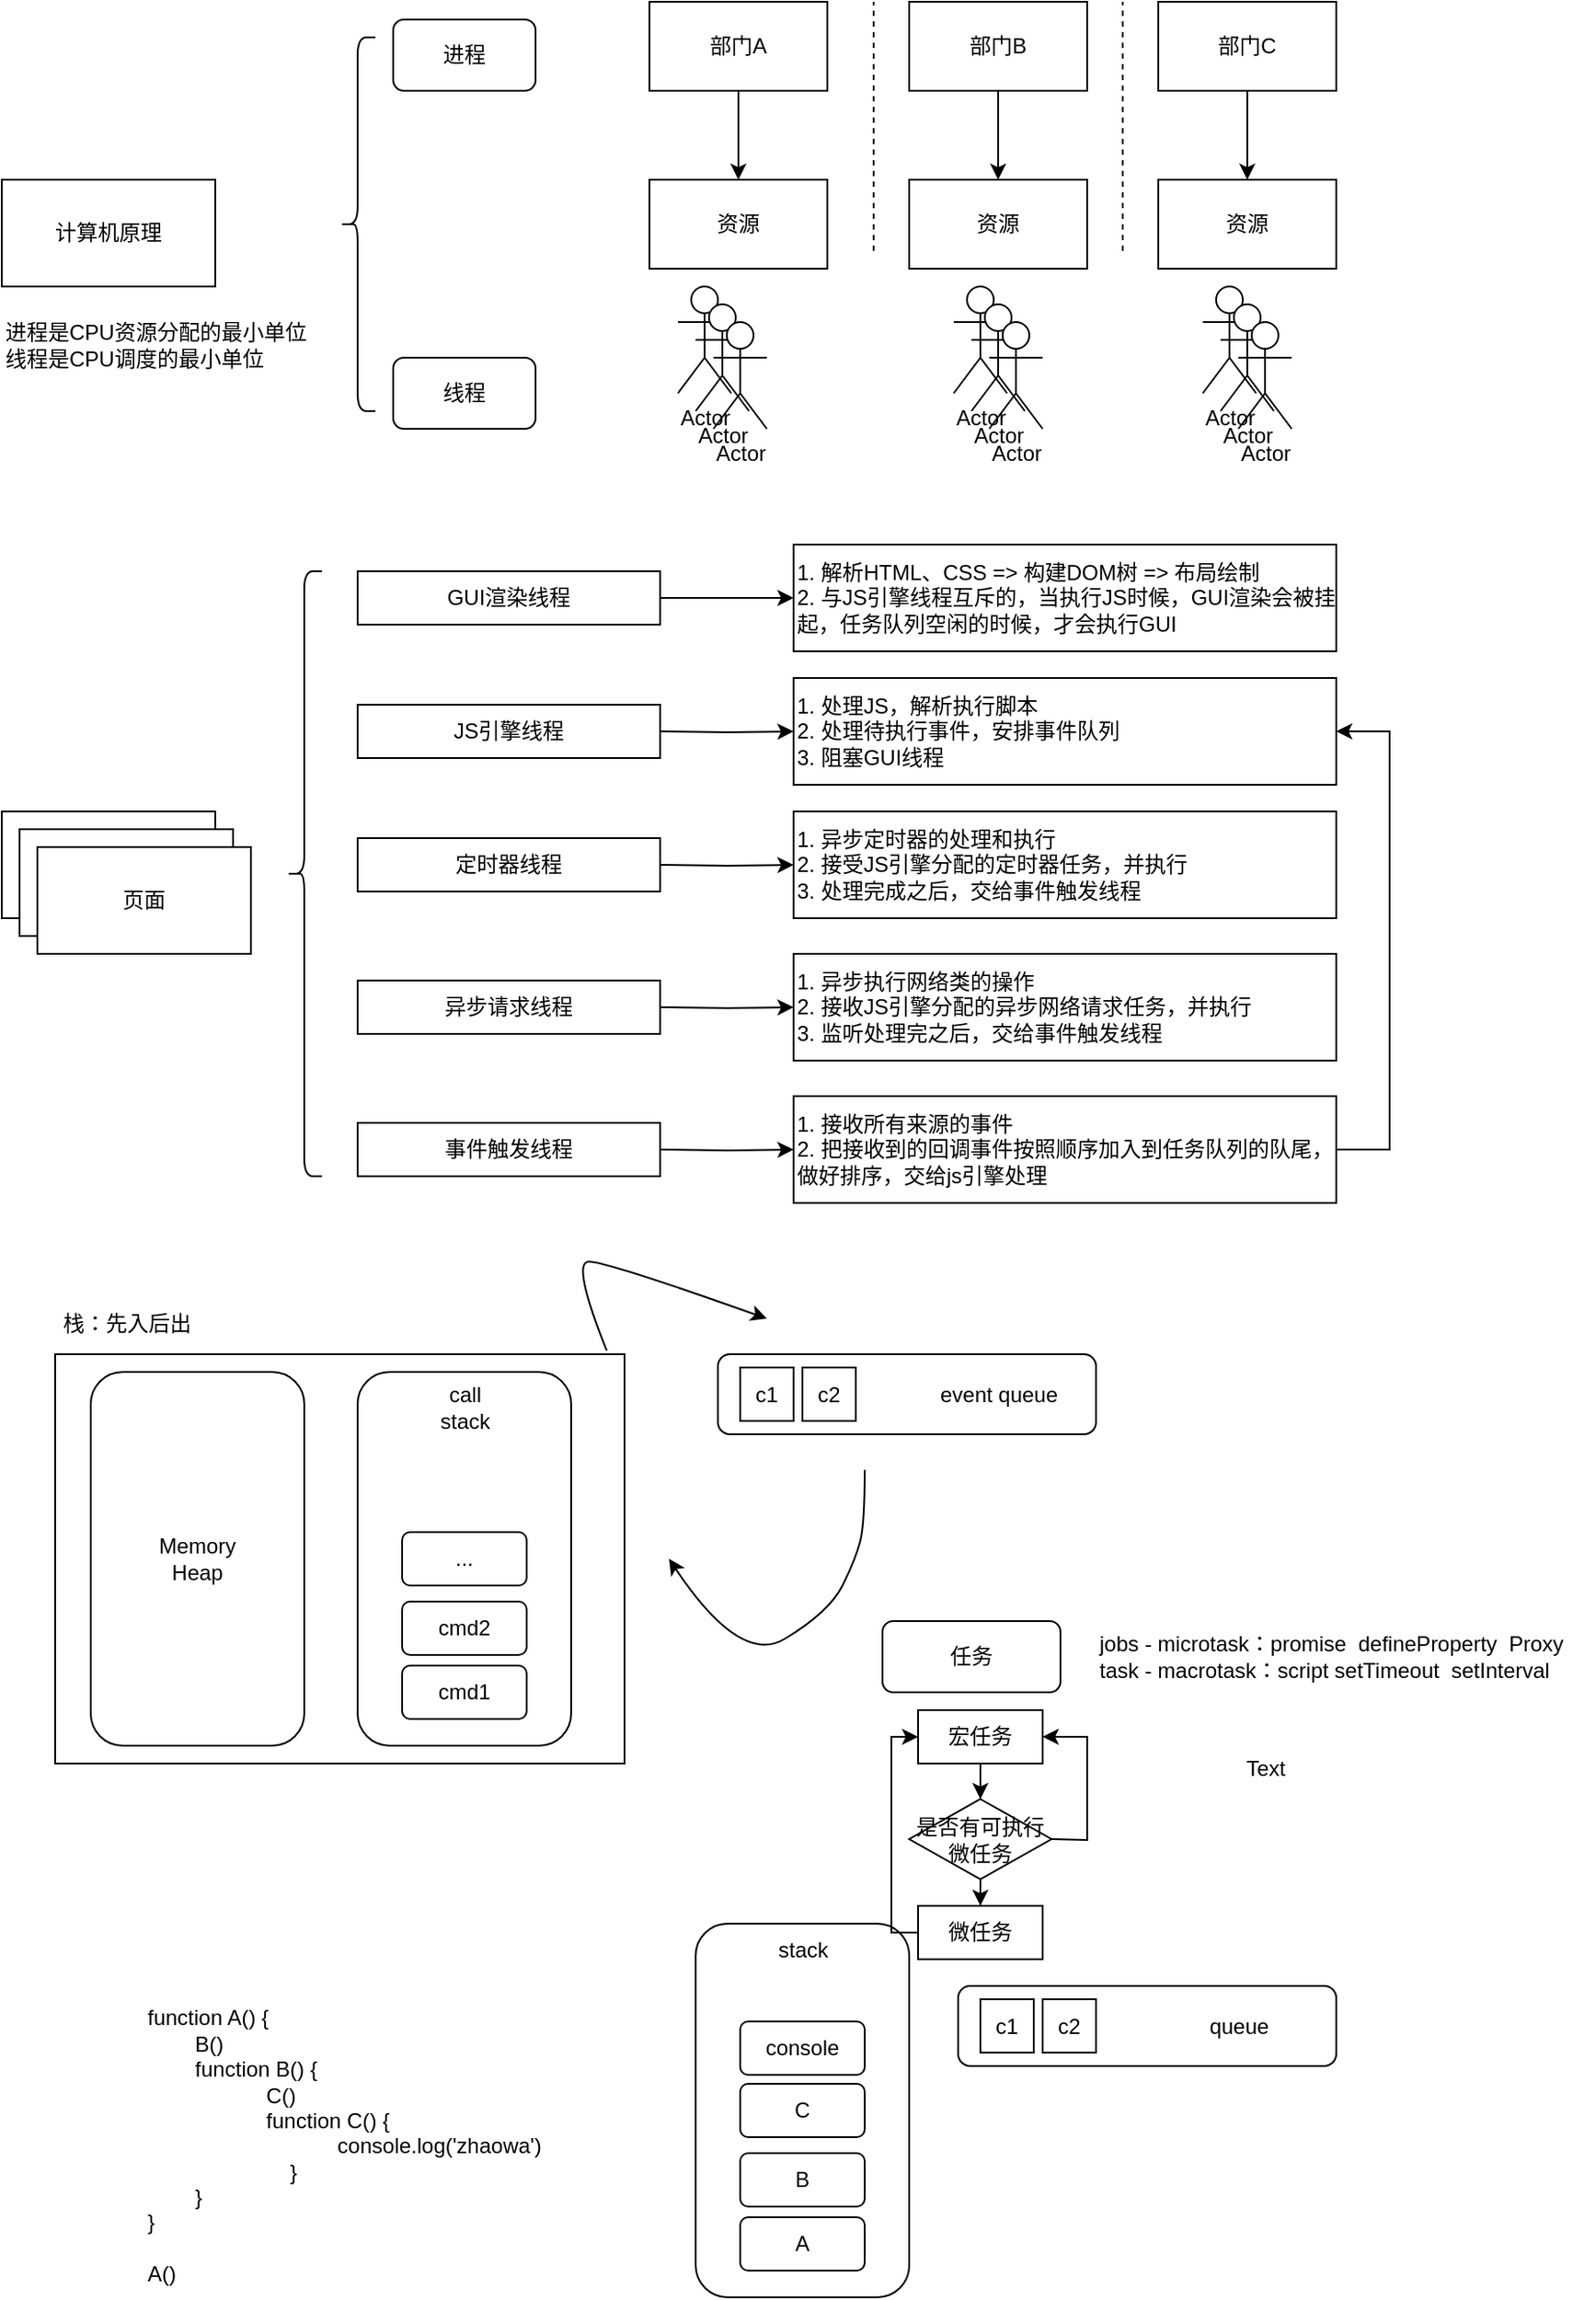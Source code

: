 <mxfile version="24.5.2" type="github">
  <diagram id="He9vBWbcdAwZbw53MV5B" name="Page-1">
    <mxGraphModel dx="1302" dy="754" grid="0" gridSize="10" guides="1" tooltips="1" connect="1" arrows="1" fold="1" page="1" pageScale="1" pageWidth="827" pageHeight="1169" math="0" shadow="0">
      <root>
        <mxCell id="0" />
        <mxCell id="1" parent="0" />
        <mxCell id="VP4OSwgrRRaI7eU7mROd-63" value="" style="rounded=1;whiteSpace=wrap;html=1;" parent="1" vertex="1">
          <mxGeometry x="587.5" y="1165" width="212.5" height="45" as="geometry" />
        </mxCell>
        <mxCell id="VP4OSwgrRRaI7eU7mROd-1" value="计算机原理" style="rounded=0;whiteSpace=wrap;html=1;" parent="1" vertex="1">
          <mxGeometry x="50" y="150" width="120" height="60" as="geometry" />
        </mxCell>
        <mxCell id="VP4OSwgrRRaI7eU7mROd-2" value="进程是CPU资源分配的最小单位&lt;div&gt;线程是CPU调度的最小单位&lt;/div&gt;" style="text;html=1;align=left;verticalAlign=middle;resizable=0;points=[];autosize=1;strokeColor=none;fillColor=none;" parent="1" vertex="1">
          <mxGeometry x="50" y="223" width="190" height="40" as="geometry" />
        </mxCell>
        <mxCell id="VP4OSwgrRRaI7eU7mROd-9" value="" style="edgeStyle=orthogonalEdgeStyle;rounded=0;orthogonalLoop=1;jettySize=auto;html=1;" parent="1" source="VP4OSwgrRRaI7eU7mROd-3" target="VP4OSwgrRRaI7eU7mROd-8" edge="1">
          <mxGeometry relative="1" as="geometry" />
        </mxCell>
        <mxCell id="VP4OSwgrRRaI7eU7mROd-3" value="部门A" style="rounded=0;whiteSpace=wrap;html=1;" parent="1" vertex="1">
          <mxGeometry x="414" y="50" width="100" height="50" as="geometry" />
        </mxCell>
        <mxCell id="VP4OSwgrRRaI7eU7mROd-11" value="" style="edgeStyle=orthogonalEdgeStyle;rounded=0;orthogonalLoop=1;jettySize=auto;html=1;" parent="1" source="VP4OSwgrRRaI7eU7mROd-4" target="VP4OSwgrRRaI7eU7mROd-10" edge="1">
          <mxGeometry relative="1" as="geometry" />
        </mxCell>
        <mxCell id="VP4OSwgrRRaI7eU7mROd-4" value="部门B" style="rounded=0;whiteSpace=wrap;html=1;" parent="1" vertex="1">
          <mxGeometry x="560" y="50" width="100" height="50" as="geometry" />
        </mxCell>
        <mxCell id="VP4OSwgrRRaI7eU7mROd-13" value="" style="edgeStyle=orthogonalEdgeStyle;rounded=0;orthogonalLoop=1;jettySize=auto;html=1;" parent="1" source="VP4OSwgrRRaI7eU7mROd-5" target="VP4OSwgrRRaI7eU7mROd-12" edge="1">
          <mxGeometry relative="1" as="geometry" />
        </mxCell>
        <mxCell id="VP4OSwgrRRaI7eU7mROd-5" value="部门C" style="rounded=0;whiteSpace=wrap;html=1;" parent="1" vertex="1">
          <mxGeometry x="700" y="50" width="100" height="50" as="geometry" />
        </mxCell>
        <mxCell id="VP4OSwgrRRaI7eU7mROd-6" value="" style="endArrow=none;dashed=1;html=1;rounded=0;" parent="1" edge="1">
          <mxGeometry width="50" height="50" relative="1" as="geometry">
            <mxPoint x="540" y="190" as="sourcePoint" />
            <mxPoint x="540" y="50" as="targetPoint" />
          </mxGeometry>
        </mxCell>
        <mxCell id="VP4OSwgrRRaI7eU7mROd-7" value="" style="endArrow=none;dashed=1;html=1;rounded=0;" parent="1" edge="1">
          <mxGeometry width="50" height="50" relative="1" as="geometry">
            <mxPoint x="680" y="190" as="sourcePoint" />
            <mxPoint x="680" y="50" as="targetPoint" />
          </mxGeometry>
        </mxCell>
        <mxCell id="VP4OSwgrRRaI7eU7mROd-8" value="资源" style="rounded=0;whiteSpace=wrap;html=1;" parent="1" vertex="1">
          <mxGeometry x="414" y="150" width="100" height="50" as="geometry" />
        </mxCell>
        <mxCell id="VP4OSwgrRRaI7eU7mROd-10" value="资源" style="rounded=0;whiteSpace=wrap;html=1;" parent="1" vertex="1">
          <mxGeometry x="560" y="150" width="100" height="50" as="geometry" />
        </mxCell>
        <mxCell id="VP4OSwgrRRaI7eU7mROd-12" value="资源" style="rounded=0;whiteSpace=wrap;html=1;" parent="1" vertex="1">
          <mxGeometry x="700" y="150" width="100" height="50" as="geometry" />
        </mxCell>
        <mxCell id="VP4OSwgrRRaI7eU7mROd-14" value="Actor" style="shape=umlActor;verticalLabelPosition=bottom;verticalAlign=top;html=1;outlineConnect=0;" parent="1" vertex="1">
          <mxGeometry x="430" y="210" width="30" height="60" as="geometry" />
        </mxCell>
        <mxCell id="VP4OSwgrRRaI7eU7mROd-15" value="Actor" style="shape=umlActor;verticalLabelPosition=bottom;verticalAlign=top;html=1;outlineConnect=0;" parent="1" vertex="1">
          <mxGeometry x="440" y="220" width="30" height="60" as="geometry" />
        </mxCell>
        <mxCell id="VP4OSwgrRRaI7eU7mROd-16" value="Actor" style="shape=umlActor;verticalLabelPosition=bottom;verticalAlign=top;html=1;outlineConnect=0;" parent="1" vertex="1">
          <mxGeometry x="450" y="230" width="30" height="60" as="geometry" />
        </mxCell>
        <mxCell id="VP4OSwgrRRaI7eU7mROd-17" value="Actor" style="shape=umlActor;verticalLabelPosition=bottom;verticalAlign=top;html=1;outlineConnect=0;" parent="1" vertex="1">
          <mxGeometry x="585" y="210" width="30" height="60" as="geometry" />
        </mxCell>
        <mxCell id="VP4OSwgrRRaI7eU7mROd-18" value="Actor" style="shape=umlActor;verticalLabelPosition=bottom;verticalAlign=top;html=1;outlineConnect=0;" parent="1" vertex="1">
          <mxGeometry x="595" y="220" width="30" height="60" as="geometry" />
        </mxCell>
        <mxCell id="VP4OSwgrRRaI7eU7mROd-19" value="Actor" style="shape=umlActor;verticalLabelPosition=bottom;verticalAlign=top;html=1;outlineConnect=0;" parent="1" vertex="1">
          <mxGeometry x="605" y="230" width="30" height="60" as="geometry" />
        </mxCell>
        <mxCell id="VP4OSwgrRRaI7eU7mROd-20" value="Actor" style="shape=umlActor;verticalLabelPosition=bottom;verticalAlign=top;html=1;outlineConnect=0;" parent="1" vertex="1">
          <mxGeometry x="725" y="210" width="30" height="60" as="geometry" />
        </mxCell>
        <mxCell id="VP4OSwgrRRaI7eU7mROd-21" value="Actor" style="shape=umlActor;verticalLabelPosition=bottom;verticalAlign=top;html=1;outlineConnect=0;" parent="1" vertex="1">
          <mxGeometry x="735" y="220" width="30" height="60" as="geometry" />
        </mxCell>
        <mxCell id="VP4OSwgrRRaI7eU7mROd-22" value="Actor" style="shape=umlActor;verticalLabelPosition=bottom;verticalAlign=top;html=1;outlineConnect=0;" parent="1" vertex="1">
          <mxGeometry x="745" y="230" width="30" height="60" as="geometry" />
        </mxCell>
        <mxCell id="VP4OSwgrRRaI7eU7mROd-23" value="" style="shape=curlyBracket;whiteSpace=wrap;html=1;rounded=1;labelPosition=left;verticalLabelPosition=middle;align=right;verticalAlign=middle;" parent="1" vertex="1">
          <mxGeometry x="240" y="70" width="20" height="210" as="geometry" />
        </mxCell>
        <mxCell id="VP4OSwgrRRaI7eU7mROd-24" value="进程" style="rounded=1;whiteSpace=wrap;html=1;" parent="1" vertex="1">
          <mxGeometry x="270" y="60" width="80" height="40" as="geometry" />
        </mxCell>
        <mxCell id="VP4OSwgrRRaI7eU7mROd-25" value="线程" style="rounded=1;whiteSpace=wrap;html=1;" parent="1" vertex="1">
          <mxGeometry x="270" y="250" width="80" height="40" as="geometry" />
        </mxCell>
        <mxCell id="VP4OSwgrRRaI7eU7mROd-26" value="" style="rounded=0;whiteSpace=wrap;html=1;" parent="1" vertex="1">
          <mxGeometry x="50" y="505" width="120" height="60" as="geometry" />
        </mxCell>
        <mxCell id="VP4OSwgrRRaI7eU7mROd-27" value="" style="rounded=0;whiteSpace=wrap;html=1;" parent="1" vertex="1">
          <mxGeometry x="60" y="515" width="120" height="60" as="geometry" />
        </mxCell>
        <mxCell id="VP4OSwgrRRaI7eU7mROd-28" value="页面" style="rounded=0;whiteSpace=wrap;html=1;" parent="1" vertex="1">
          <mxGeometry x="70" y="525" width="120" height="60" as="geometry" />
        </mxCell>
        <mxCell id="VP4OSwgrRRaI7eU7mROd-29" value="" style="shape=curlyBracket;whiteSpace=wrap;html=1;rounded=1;labelPosition=left;verticalLabelPosition=middle;align=right;verticalAlign=middle;" parent="1" vertex="1">
          <mxGeometry x="210" y="370" width="20" height="340" as="geometry" />
        </mxCell>
        <mxCell id="VP4OSwgrRRaI7eU7mROd-32" value="" style="edgeStyle=orthogonalEdgeStyle;rounded=0;orthogonalLoop=1;jettySize=auto;html=1;" parent="1" source="VP4OSwgrRRaI7eU7mROd-30" target="VP4OSwgrRRaI7eU7mROd-31" edge="1">
          <mxGeometry relative="1" as="geometry" />
        </mxCell>
        <mxCell id="VP4OSwgrRRaI7eU7mROd-30" value="GUI渲染线程" style="rounded=0;whiteSpace=wrap;html=1;" parent="1" vertex="1">
          <mxGeometry x="250" y="370" width="170" height="30" as="geometry" />
        </mxCell>
        <mxCell id="VP4OSwgrRRaI7eU7mROd-31" value="1. 解析HTML、CSS =&amp;gt; 构建DOM树 =&amp;gt; 布局绘制&lt;br&gt;2. 与JS引擎线程互斥的，当执行JS时候，GUI渲染会被挂起，任务队列空闲的时候，才会执行GUI" style="rounded=0;whiteSpace=wrap;html=1;align=left;" parent="1" vertex="1">
          <mxGeometry x="495" y="355" width="305" height="60" as="geometry" />
        </mxCell>
        <mxCell id="VP4OSwgrRRaI7eU7mROd-33" value="JS引擎线程" style="rounded=0;whiteSpace=wrap;html=1;" parent="1" vertex="1">
          <mxGeometry x="250" y="445" width="170" height="30" as="geometry" />
        </mxCell>
        <mxCell id="VP4OSwgrRRaI7eU7mROd-34" value="" style="edgeStyle=orthogonalEdgeStyle;rounded=0;orthogonalLoop=1;jettySize=auto;html=1;" parent="1" target="VP4OSwgrRRaI7eU7mROd-35" edge="1">
          <mxGeometry relative="1" as="geometry">
            <mxPoint x="420" y="460" as="sourcePoint" />
          </mxGeometry>
        </mxCell>
        <mxCell id="VP4OSwgrRRaI7eU7mROd-35" value="1. 处理JS，解析执行脚本&lt;div&gt;2. 处理待执行事件，安排事件队列&lt;/div&gt;&lt;div&gt;3. 阻塞GUI线程&lt;/div&gt;" style="rounded=0;whiteSpace=wrap;html=1;align=left;" parent="1" vertex="1">
          <mxGeometry x="495" y="430" width="305" height="60" as="geometry" />
        </mxCell>
        <mxCell id="VP4OSwgrRRaI7eU7mROd-36" value="定时器线程" style="rounded=0;whiteSpace=wrap;html=1;" parent="1" vertex="1">
          <mxGeometry x="250" y="520" width="170" height="30" as="geometry" />
        </mxCell>
        <mxCell id="VP4OSwgrRRaI7eU7mROd-37" value="" style="edgeStyle=orthogonalEdgeStyle;rounded=0;orthogonalLoop=1;jettySize=auto;html=1;" parent="1" target="VP4OSwgrRRaI7eU7mROd-38" edge="1">
          <mxGeometry relative="1" as="geometry">
            <mxPoint x="420" y="535" as="sourcePoint" />
          </mxGeometry>
        </mxCell>
        <mxCell id="VP4OSwgrRRaI7eU7mROd-38" value="1. 异步定时器的处理和执行&lt;div&gt;2. 接受JS引擎分配的定时器任务，并执行&lt;/div&gt;&lt;div&gt;3. 处理完成之后，交给事件触发线程&lt;/div&gt;" style="rounded=0;whiteSpace=wrap;html=1;align=left;" parent="1" vertex="1">
          <mxGeometry x="495" y="505" width="305" height="60" as="geometry" />
        </mxCell>
        <mxCell id="VP4OSwgrRRaI7eU7mROd-39" value="异步请求线程" style="rounded=0;whiteSpace=wrap;html=1;" parent="1" vertex="1">
          <mxGeometry x="250" y="600" width="170" height="30" as="geometry" />
        </mxCell>
        <mxCell id="VP4OSwgrRRaI7eU7mROd-40" value="" style="edgeStyle=orthogonalEdgeStyle;rounded=0;orthogonalLoop=1;jettySize=auto;html=1;" parent="1" target="VP4OSwgrRRaI7eU7mROd-41" edge="1">
          <mxGeometry relative="1" as="geometry">
            <mxPoint x="420" y="615" as="sourcePoint" />
          </mxGeometry>
        </mxCell>
        <mxCell id="VP4OSwgrRRaI7eU7mROd-41" value="1. 异步执行网络类的操作&lt;div&gt;2. 接收JS引擎分配的异步网络请求任务，并执行&lt;/div&gt;&lt;div&gt;3. 监听处理完之后，交给事件触发线程&lt;/div&gt;" style="rounded=0;whiteSpace=wrap;html=1;align=left;" parent="1" vertex="1">
          <mxGeometry x="495" y="585" width="305" height="60" as="geometry" />
        </mxCell>
        <mxCell id="VP4OSwgrRRaI7eU7mROd-42" value="事件触发线程" style="rounded=0;whiteSpace=wrap;html=1;" parent="1" vertex="1">
          <mxGeometry x="250" y="680" width="170" height="30" as="geometry" />
        </mxCell>
        <mxCell id="VP4OSwgrRRaI7eU7mROd-43" value="" style="edgeStyle=orthogonalEdgeStyle;rounded=0;orthogonalLoop=1;jettySize=auto;html=1;" parent="1" target="VP4OSwgrRRaI7eU7mROd-44" edge="1">
          <mxGeometry relative="1" as="geometry">
            <mxPoint x="420" y="695" as="sourcePoint" />
          </mxGeometry>
        </mxCell>
        <mxCell id="VP4OSwgrRRaI7eU7mROd-44" value="1. 接收所有来源的事件&lt;div&gt;2. 把接收到的回调事件按照顺序加入到任务队列的队尾，做好排序，交给js引擎处理&lt;/div&gt;" style="rounded=0;whiteSpace=wrap;html=1;align=left;" parent="1" vertex="1">
          <mxGeometry x="495" y="665" width="305" height="60" as="geometry" />
        </mxCell>
        <mxCell id="VP4OSwgrRRaI7eU7mROd-45" value="" style="endArrow=classic;html=1;rounded=0;exitX=1;exitY=0.5;exitDx=0;exitDy=0;entryX=1;entryY=0.5;entryDx=0;entryDy=0;" parent="1" source="VP4OSwgrRRaI7eU7mROd-44" target="VP4OSwgrRRaI7eU7mROd-35" edge="1">
          <mxGeometry width="50" height="50" relative="1" as="geometry">
            <mxPoint x="520" y="570" as="sourcePoint" />
            <mxPoint x="570" y="520" as="targetPoint" />
            <Array as="points">
              <mxPoint x="830" y="695" />
              <mxPoint x="830" y="460" />
            </Array>
          </mxGeometry>
        </mxCell>
        <mxCell id="VP4OSwgrRRaI7eU7mROd-46" value="栈：先入后出" style="text;html=1;align=center;verticalAlign=middle;resizable=0;points=[];autosize=1;strokeColor=none;fillColor=none;" parent="1" vertex="1">
          <mxGeometry x="70" y="778" width="100" height="30" as="geometry" />
        </mxCell>
        <mxCell id="VP4OSwgrRRaI7eU7mROd-47" value="" style="rounded=0;whiteSpace=wrap;html=1;" parent="1" vertex="1">
          <mxGeometry x="80" y="810" width="320" height="230" as="geometry" />
        </mxCell>
        <mxCell id="VP4OSwgrRRaI7eU7mROd-48" value="function A() {&lt;br&gt;&lt;span style=&quot;white-space: pre;&quot;&gt;&#x9;&lt;/span&gt;B()&lt;br&gt;&lt;span style=&quot;white-space: pre;&quot;&gt;&#x9;&lt;/span&gt;function B() {&lt;br&gt;&lt;blockquote style=&quot;margin: 0 0 0 40px; border: none; padding: 0px;&quot;&gt;&lt;span style=&quot;white-space-collapse: preserve;&quot;&gt;&#x9;&lt;/span&gt;C()&lt;br&gt;&lt;span style=&quot;white-space: pre;&quot;&gt;&#x9;&lt;/span&gt;function C() {&lt;/blockquote&gt;&lt;blockquote style=&quot;margin: 0 0 0 40px; border: none; padding: 0px;&quot;&gt;&lt;blockquote style=&quot;margin: 0 0 0 40px; border: none; padding: 0px;&quot;&gt;&lt;span style=&quot;white-space-collapse: preserve;&quot;&gt;&#x9;&lt;/span&gt;console.log(&#39;zhaowa&#39;)&lt;span style=&quot;white-space-collapse: preserve;&quot;&gt;&#x9;&lt;br&gt;&lt;/span&gt;&lt;/blockquote&gt;&lt;blockquote style=&quot;margin: 0 0 0 40px; border: none; padding: 0px;&quot;&gt;}&lt;/blockquote&gt;&lt;/blockquote&gt;&lt;span style=&quot;white-space: pre;&quot;&gt;&#x9;&lt;/span&gt;}&lt;br&gt;}&lt;br&gt;&lt;br&gt;A()" style="text;html=1;align=left;verticalAlign=middle;resizable=0;points=[];autosize=1;strokeColor=none;fillColor=none;" parent="1" vertex="1">
          <mxGeometry x="130" y="1170" width="260" height="170" as="geometry" />
        </mxCell>
        <mxCell id="VP4OSwgrRRaI7eU7mROd-49" value="" style="rounded=1;whiteSpace=wrap;html=1;" parent="1" vertex="1">
          <mxGeometry x="440" y="1130" width="120" height="210" as="geometry" />
        </mxCell>
        <mxCell id="VP4OSwgrRRaI7eU7mROd-50" value="stack" style="text;html=1;align=center;verticalAlign=middle;resizable=0;points=[];autosize=1;strokeColor=none;fillColor=none;" parent="1" vertex="1">
          <mxGeometry x="475" y="1130" width="50" height="30" as="geometry" />
        </mxCell>
        <mxCell id="VP4OSwgrRRaI7eU7mROd-51" value="A" style="rounded=1;whiteSpace=wrap;html=1;" parent="1" vertex="1">
          <mxGeometry x="465" y="1295" width="70" height="30" as="geometry" />
        </mxCell>
        <mxCell id="VP4OSwgrRRaI7eU7mROd-52" value="B" style="rounded=1;whiteSpace=wrap;html=1;" parent="1" vertex="1">
          <mxGeometry x="465" y="1259" width="70" height="30" as="geometry" />
        </mxCell>
        <mxCell id="VP4OSwgrRRaI7eU7mROd-53" value="C" style="rounded=1;whiteSpace=wrap;html=1;" parent="1" vertex="1">
          <mxGeometry x="465" y="1220" width="70" height="30" as="geometry" />
        </mxCell>
        <mxCell id="VP4OSwgrRRaI7eU7mROd-54" value="console" style="rounded=1;whiteSpace=wrap;html=1;" parent="1" vertex="1">
          <mxGeometry x="465" y="1185" width="70" height="30" as="geometry" />
        </mxCell>
        <mxCell id="VP4OSwgrRRaI7eU7mROd-55" value="" style="rounded=1;whiteSpace=wrap;html=1;" parent="1" vertex="1">
          <mxGeometry x="250" y="820" width="120" height="210" as="geometry" />
        </mxCell>
        <mxCell id="VP4OSwgrRRaI7eU7mROd-56" value="call&lt;div&gt;stack&lt;/div&gt;" style="text;html=1;align=center;verticalAlign=middle;resizable=0;points=[];autosize=1;strokeColor=none;fillColor=none;" parent="1" vertex="1">
          <mxGeometry x="285" y="820" width="50" height="40" as="geometry" />
        </mxCell>
        <mxCell id="VP4OSwgrRRaI7eU7mROd-57" value="cmd1" style="rounded=1;whiteSpace=wrap;html=1;" parent="1" vertex="1">
          <mxGeometry x="275" y="985" width="70" height="30" as="geometry" />
        </mxCell>
        <mxCell id="VP4OSwgrRRaI7eU7mROd-58" value="cmd2" style="rounded=1;whiteSpace=wrap;html=1;" parent="1" vertex="1">
          <mxGeometry x="275" y="949" width="70" height="30" as="geometry" />
        </mxCell>
        <mxCell id="VP4OSwgrRRaI7eU7mROd-59" value="..." style="rounded=1;whiteSpace=wrap;html=1;" parent="1" vertex="1">
          <mxGeometry x="275" y="910" width="70" height="30" as="geometry" />
        </mxCell>
        <mxCell id="VP4OSwgrRRaI7eU7mROd-61" value="Memory&lt;div&gt;Heap&lt;/div&gt;" style="rounded=1;whiteSpace=wrap;html=1;" parent="1" vertex="1">
          <mxGeometry x="100" y="820" width="120" height="210" as="geometry" />
        </mxCell>
        <mxCell id="VP4OSwgrRRaI7eU7mROd-62" value="queue" style="text;html=1;align=center;verticalAlign=middle;resizable=0;points=[];autosize=1;strokeColor=none;fillColor=none;" parent="1" vertex="1">
          <mxGeometry x="715" y="1172.5" width="60" height="30" as="geometry" />
        </mxCell>
        <mxCell id="VP4OSwgrRRaI7eU7mROd-64" value="c1" style="rounded=0;whiteSpace=wrap;html=1;" parent="1" vertex="1">
          <mxGeometry x="600" y="1172.5" width="30" height="30" as="geometry" />
        </mxCell>
        <mxCell id="VP4OSwgrRRaI7eU7mROd-65" value="c2" style="rounded=0;whiteSpace=wrap;html=1;" parent="1" vertex="1">
          <mxGeometry x="635" y="1172.5" width="30" height="30" as="geometry" />
        </mxCell>
        <mxCell id="VP4OSwgrRRaI7eU7mROd-66" value="" style="rounded=1;whiteSpace=wrap;html=1;" parent="1" vertex="1">
          <mxGeometry x="452.5" y="810" width="212.5" height="45" as="geometry" />
        </mxCell>
        <mxCell id="VP4OSwgrRRaI7eU7mROd-67" value="event queue" style="text;html=1;align=center;verticalAlign=middle;resizable=0;points=[];autosize=1;strokeColor=none;fillColor=none;" parent="1" vertex="1">
          <mxGeometry x="565" y="817.5" width="90" height="30" as="geometry" />
        </mxCell>
        <mxCell id="VP4OSwgrRRaI7eU7mROd-68" value="c1" style="rounded=0;whiteSpace=wrap;html=1;" parent="1" vertex="1">
          <mxGeometry x="465" y="817.5" width="30" height="30" as="geometry" />
        </mxCell>
        <mxCell id="VP4OSwgrRRaI7eU7mROd-69" value="c2" style="rounded=0;whiteSpace=wrap;html=1;" parent="1" vertex="1">
          <mxGeometry x="500" y="817.5" width="30" height="30" as="geometry" />
        </mxCell>
        <mxCell id="VP4OSwgrRRaI7eU7mROd-71" value="" style="curved=1;endArrow=classic;html=1;rounded=0;" parent="1" edge="1">
          <mxGeometry width="50" height="50" relative="1" as="geometry">
            <mxPoint x="390" y="808" as="sourcePoint" />
            <mxPoint x="480" y="790" as="targetPoint" />
            <Array as="points">
              <mxPoint x="370" y="758" />
              <mxPoint x="390" y="758" />
            </Array>
          </mxGeometry>
        </mxCell>
        <mxCell id="VP4OSwgrRRaI7eU7mROd-72" value="" style="curved=1;endArrow=classic;html=1;rounded=0;" parent="1" edge="1">
          <mxGeometry width="50" height="50" relative="1" as="geometry">
            <mxPoint x="535" y="875" as="sourcePoint" />
            <mxPoint x="425" y="925" as="targetPoint" />
            <Array as="points">
              <mxPoint x="535" y="905" />
              <mxPoint x="530" y="925" />
              <mxPoint x="515" y="955" />
              <mxPoint x="465" y="985" />
            </Array>
          </mxGeometry>
        </mxCell>
        <mxCell id="VP4OSwgrRRaI7eU7mROd-73" value="jobs - microtask：promise&amp;nbsp; defineProperty&amp;nbsp; Proxy&lt;div&gt;task - macrotask：&lt;span style=&quot;background-color: initial;&quot;&gt;script setTimeout&amp;nbsp; setInterval&lt;/span&gt;&lt;/div&gt;" style="text;html=1;align=left;verticalAlign=middle;resizable=0;points=[];autosize=1;strokeColor=none;fillColor=none;" parent="1" vertex="1">
          <mxGeometry x="665" y="960" width="280" height="40" as="geometry" />
        </mxCell>
        <mxCell id="VP4OSwgrRRaI7eU7mROd-74" value="任务" style="rounded=1;whiteSpace=wrap;html=1;" parent="1" vertex="1">
          <mxGeometry x="545" y="960" width="100" height="40" as="geometry" />
        </mxCell>
        <mxCell id="VP4OSwgrRRaI7eU7mROd-77" value="" style="edgeStyle=orthogonalEdgeStyle;rounded=0;orthogonalLoop=1;jettySize=auto;html=1;" parent="1" source="VP4OSwgrRRaI7eU7mROd-75" target="VP4OSwgrRRaI7eU7mROd-76" edge="1">
          <mxGeometry relative="1" as="geometry" />
        </mxCell>
        <mxCell id="VP4OSwgrRRaI7eU7mROd-75" value="宏任务" style="rounded=0;whiteSpace=wrap;html=1;" parent="1" vertex="1">
          <mxGeometry x="565" y="1010" width="70" height="30" as="geometry" />
        </mxCell>
        <mxCell id="VP4OSwgrRRaI7eU7mROd-80" value="" style="edgeStyle=orthogonalEdgeStyle;rounded=0;orthogonalLoop=1;jettySize=auto;html=1;" parent="1" source="VP4OSwgrRRaI7eU7mROd-76" target="VP4OSwgrRRaI7eU7mROd-79" edge="1">
          <mxGeometry relative="1" as="geometry" />
        </mxCell>
        <mxCell id="VP4OSwgrRRaI7eU7mROd-76" value="是否有可执行微任务" style="rhombus;whiteSpace=wrap;html=1;rounded=0;" parent="1" vertex="1">
          <mxGeometry x="560" y="1060" width="80" height="45" as="geometry" />
        </mxCell>
        <mxCell id="VP4OSwgrRRaI7eU7mROd-79" value="微任务" style="rounded=0;whiteSpace=wrap;html=1;" parent="1" vertex="1">
          <mxGeometry x="565" y="1120" width="70" height="30" as="geometry" />
        </mxCell>
        <mxCell id="VP4OSwgrRRaI7eU7mROd-81" value="" style="endArrow=classic;html=1;rounded=0;exitX=1;exitY=0.5;exitDx=0;exitDy=0;entryX=1;entryY=0.5;entryDx=0;entryDy=0;" parent="1" source="VP4OSwgrRRaI7eU7mROd-76" target="VP4OSwgrRRaI7eU7mROd-75" edge="1">
          <mxGeometry width="50" height="50" relative="1" as="geometry">
            <mxPoint x="550" y="1120" as="sourcePoint" />
            <mxPoint x="600" y="1070" as="targetPoint" />
            <Array as="points">
              <mxPoint x="660" y="1083" />
              <mxPoint x="660" y="1025" />
            </Array>
          </mxGeometry>
        </mxCell>
        <mxCell id="VP4OSwgrRRaI7eU7mROd-83" value="" style="endArrow=classic;html=1;rounded=0;exitX=0;exitY=0.5;exitDx=0;exitDy=0;entryX=0;entryY=0.5;entryDx=0;entryDy=0;" parent="1" source="VP4OSwgrRRaI7eU7mROd-79" target="VP4OSwgrRRaI7eU7mROd-75" edge="1">
          <mxGeometry width="50" height="50" relative="1" as="geometry">
            <mxPoint x="550" y="1120" as="sourcePoint" />
            <mxPoint x="600" y="1070" as="targetPoint" />
            <Array as="points">
              <mxPoint x="550" y="1135" />
              <mxPoint x="550" y="1025" />
            </Array>
          </mxGeometry>
        </mxCell>
        <mxCell id="VP4OSwgrRRaI7eU7mROd-84" value="Text" style="text;html=1;align=center;verticalAlign=middle;resizable=0;points=[];autosize=1;strokeColor=none;fillColor=none;" parent="1" vertex="1">
          <mxGeometry x="735" y="1028" width="50" height="30" as="geometry" />
        </mxCell>
      </root>
    </mxGraphModel>
  </diagram>
</mxfile>
